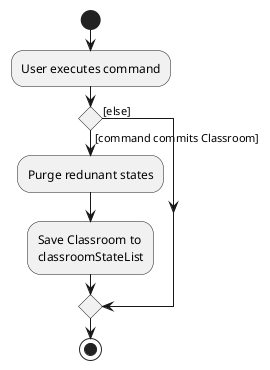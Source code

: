 @startuml
start
:User executes command;

'Since the beta syntax does not support placing the condition outside the
'diamond we place it as the true branch instead.

if () then ([command commits Classroom])
    :Purge redunant states;
    :Save Classroom to
    classroomStateList;
else ([else])
endif
stop
@enduml
